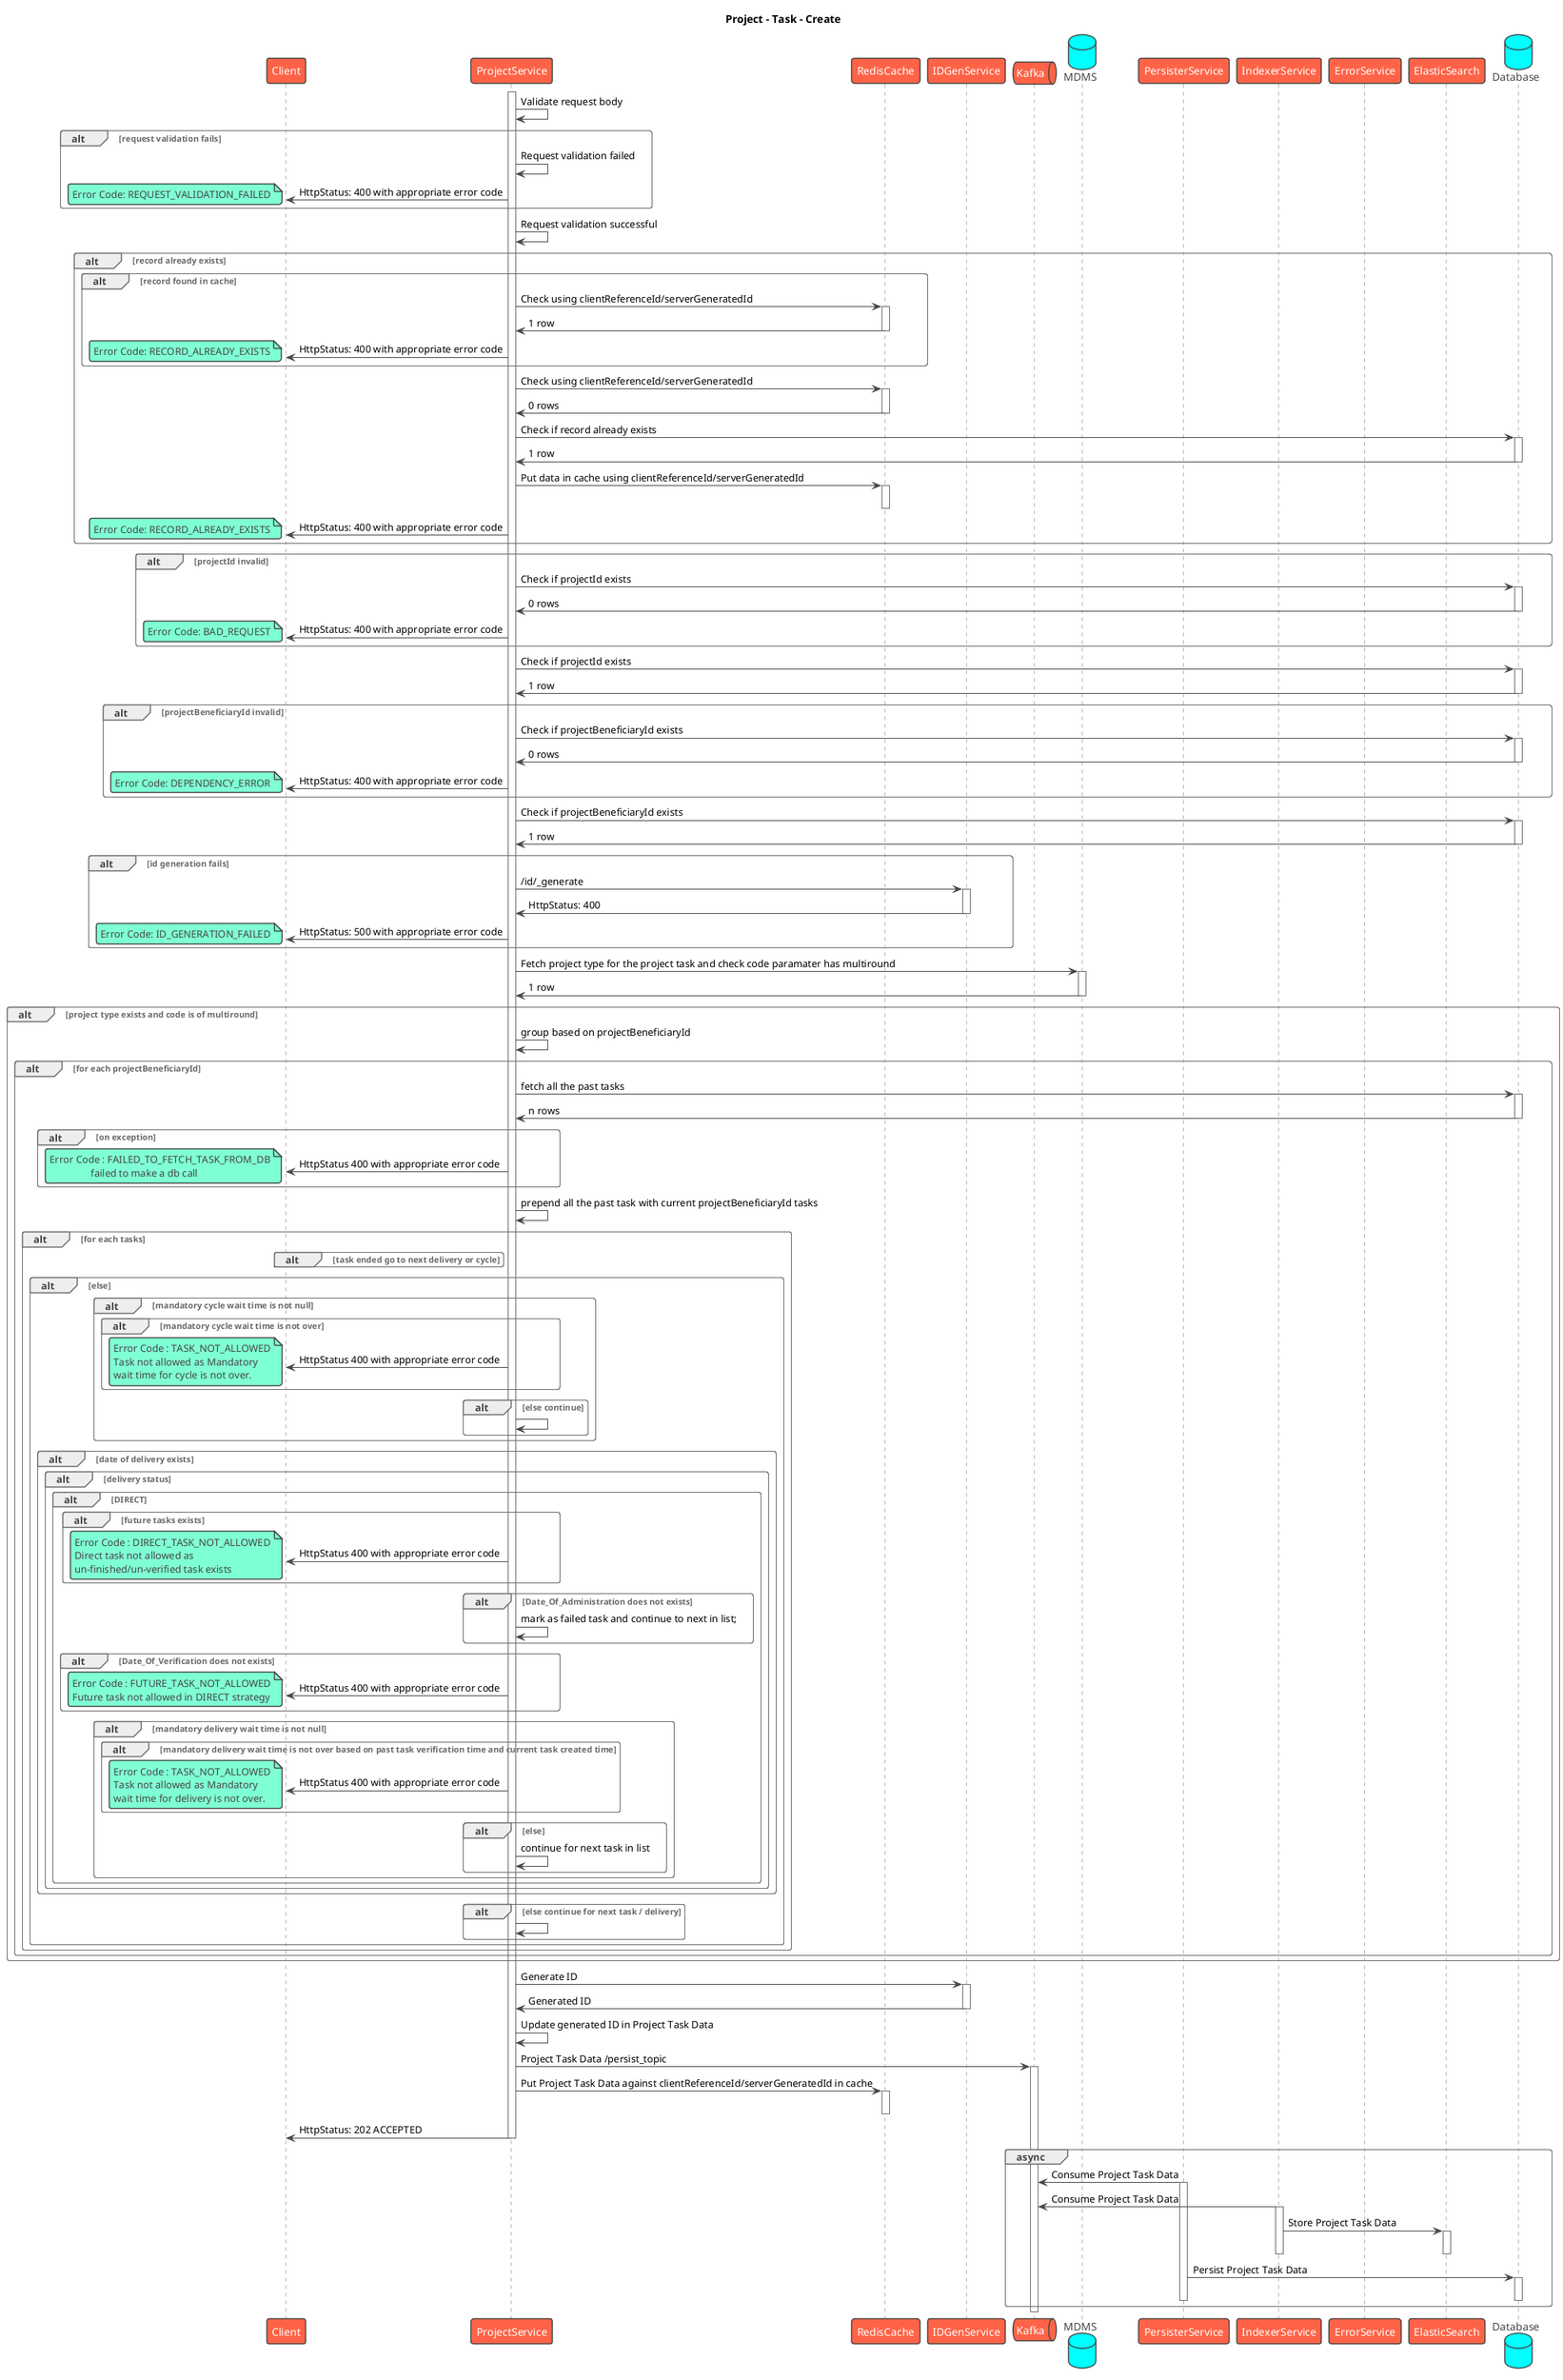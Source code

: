 @startuml
title Project - Task - Create
!theme vibrant
participant Client as c
participant ProjectService as s
participant RedisCache as rc
participant IDGenService as idgen
queue Kafka as k
database MDMS as mdms
participant PersisterService as prs
participant IndexerService as idx
participant ErrorService as es
participant ElasticSearch as el
database Database as db
activate s
s -> s: Validate request body
alt request validation fails
    s -> s: Request validation failed
    s -> c: HttpStatus: 400 with appropriate error code
    note left
        Error Code: REQUEST_VALIDATION_FAILED
    end note
end
s -> s: Request validation successful
alt record already exists
    alt record found in cache
      s -> rc: Check using clientReferenceId/serverGeneratedId
      activate rc
      rc -> s: 1 row
      deactivate rc
      s -> c: HttpStatus: 400 with appropriate error code
      note left
          Error Code: RECORD_ALREADY_EXISTS
      end note
    end
    s -> rc: Check using clientReferenceId/serverGeneratedId
    activate rc
    rc -> s: 0 rows
    deactivate rc
    s -> db: Check if record already exists
    activate db
    db -> s: 1 row
    deactivate db
    s -> rc: Put data in cache using clientReferenceId/serverGeneratedId
    activate rc
    deactivate rc
    s -> c: HttpStatus: 400 with appropriate error code
    note left
        Error Code: RECORD_ALREADY_EXISTS
    end note
end
alt projectId invalid
    s -> db: Check if projectId exists
    activate db
    db -> s: 0 rows
    deactivate db
     s -> c: HttpStatus: 400 with appropriate error code
    note left
      Error Code: BAD_REQUEST
    end note
end
s -> db: Check if projectId exists
activate db
db -> s: 1 row
deactivate db
alt projectBeneficiaryId invalid
    s -> db: Check if projectBeneficiaryId exists
    activate db
    db -> s: 0 rows
    deactivate db
   s -> c: HttpStatus: 400 with appropriate error code
   note left
       Error Code: DEPENDENCY_ERROR
   end note
end
s -> db: Check if projectBeneficiaryId exists
activate db
db -> s: 1 row
deactivate db
alt id generation fails
    s -> idgen: /id/_generate
    activate idgen
    idgen -> s: HttpStatus: 400
    deactivate idgen
    s -> c: HttpStatus: 500 with appropriate error code
    note left
      Error Code: ID_GENERATION_FAILED
    end note
end

skinparam BoxPadding 40
s -> mdms: Fetch project type for the project task and check code paramater has multiround
activate mdms
mdms -> s: 1 row
deactivate mdms
alt project type exists and code is of multiround
    s -> s: group based on projectBeneficiaryId
    alt for each projectBeneficiaryId
        s -> db : fetch all the past tasks
        activate db
        db -> s : n rows
        deactivate db
        alt on exception
            s -> c  : HttpStatus 400 with appropriate error code
            note left
                Error Code : FAILED_TO_FETCH_TASK_FROM_DB
                                failed to make a db call
            end note
        end
        s -> s: prepend all the past task with current projectBeneficiaryId tasks
        alt for each tasks
            alt task ended go to next delivery or cycle
            end
            alt else
                alt mandatory cycle wait time is not null
                    alt mandatory cycle wait time is not over
                        s -> c  : HttpStatus 400 with appropriate error code
                        note left
                            Error Code : TASK_NOT_ALLOWED
                            Task not allowed as Mandatory
                            wait time for cycle is not over.
                        end note
                    end
                    alt else continue
                        s -> s
                    end
                end
                alt date of delivery exists
                    alt delivery status
                        alt DIRECT
                            alt future tasks exists
                                s -> c  : HttpStatus 400 with appropriate error code
                                note left
                                    Error Code : DIRECT_TASK_NOT_ALLOWED
                                    Direct task not allowed as
                                    un-finished/un-verified task exists
                                end note
                            end
                            alt Date_Of_Administration does not exists
                                    s -> s : mark as failed task and continue to next in list;
                            end
                            alt Date_Of_Verification does not exists
                                 s -> c  : HttpStatus 400 with appropriate error code
                                 note left
                                     Error Code : FUTURE_TASK_NOT_ALLOWED
                                     Future task not allowed in DIRECT strategy
                                 end note
                            end
                            alt mandatory delivery wait time is not null
                                alt mandatory delivery wait time is not over based on past task verification time and current task created time
                                    s -> c  : HttpStatus 400 with appropriate error code
                                    note left
                                        Error Code : TASK_NOT_ALLOWED
                                        Task not allowed as Mandatory
                                        wait time for delivery is not over.
                                    end note
                                end
                                alt else
                                    s -> s : continue for next task in list
                                end
                            end
                        end
                    end
                end
                alt else continue for next task / delivery
                    s -> s
                end
            end
        end
    end
end

s -> idgen: Generate ID
activate idgen
idgen -> s: Generated ID
deactivate idgen
s -> s: Update generated ID in Project Task Data
s -> k: Project Task Data /persist_topic
activate k
s -> rc: Put Project Task Data against clientReferenceId/serverGeneratedId in cache
activate rc
deactivate rc
s -> c: HttpStatus: 202 ACCEPTED
deactivate s
group async
    prs -> k: Consume Project Task Data
    activate prs
    idx -> k: Consume Project Task Data
    activate idx
    idx -> el: Store Project Task Data
    activate el
    deactivate el
    deactivate idx
    prs -> db: Persist Project Task Data
    activate db
    deactivate db
    deactivate prs
end
deactivate k
@enduml